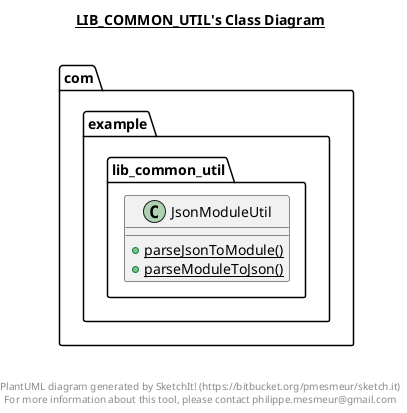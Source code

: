 @startuml

title __LIB_COMMON_UTIL's Class Diagram__\n

  namespace com.example.lib_common_util {
    class com.example.lib_common_util.JsonModuleUtil {
        {static} + parseJsonToModule()
        {static} + parseModuleToJson()
    }
  }
  



right footer


PlantUML diagram generated by SketchIt! (https://bitbucket.org/pmesmeur/sketch.it)
For more information about this tool, please contact philippe.mesmeur@gmail.com
endfooter

@enduml
